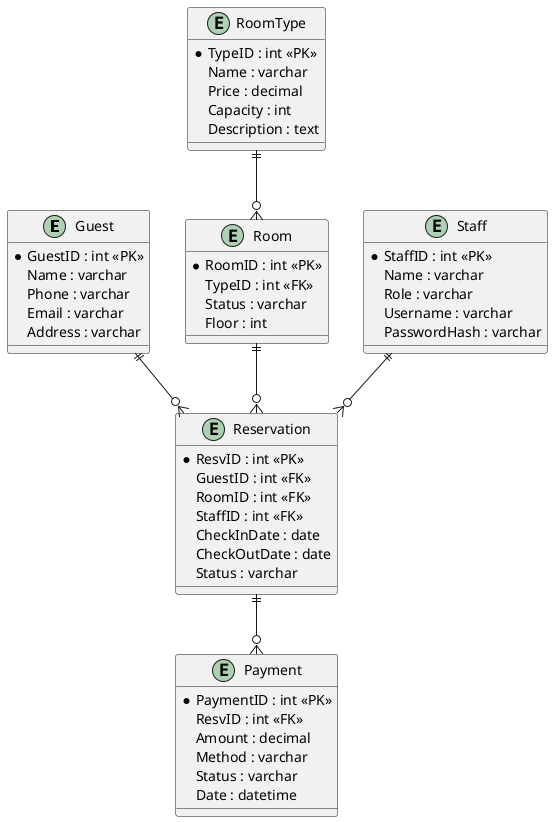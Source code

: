 @startuml
entity Guest {
  *GuestID : int <<PK>>
  Name : varchar
  Phone : varchar
  Email : varchar
  Address : varchar
}

entity RoomType {
  *TypeID : int <<PK>>
  Name : varchar
  Price : decimal
  Capacity : int
  Description : text
}

entity Room {
  *RoomID : int <<PK>>
  TypeID : int <<FK>>
  Status : varchar
  Floor : int
}

entity Reservation {
  *ResvID : int <<PK>>
  GuestID : int <<FK>>
  RoomID : int <<FK>>
  StaffID : int <<FK>>
  CheckInDate : date
  CheckOutDate : date
  Status : varchar
}

entity Payment {
  *PaymentID : int <<PK>>
  ResvID : int <<FK>>
  Amount : decimal
  Method : varchar
  Status : varchar
  Date : datetime
}

entity Staff {
  *StaffID : int <<PK>>
  Name : varchar
  Role : varchar
  Username : varchar
  PasswordHash : varchar
}

Guest ||--o{ Reservation
Reservation ||--o{ Payment
RoomType ||--o{ Room
Room ||--o{ Reservation
Staff ||--o{ Reservation
@enduml
